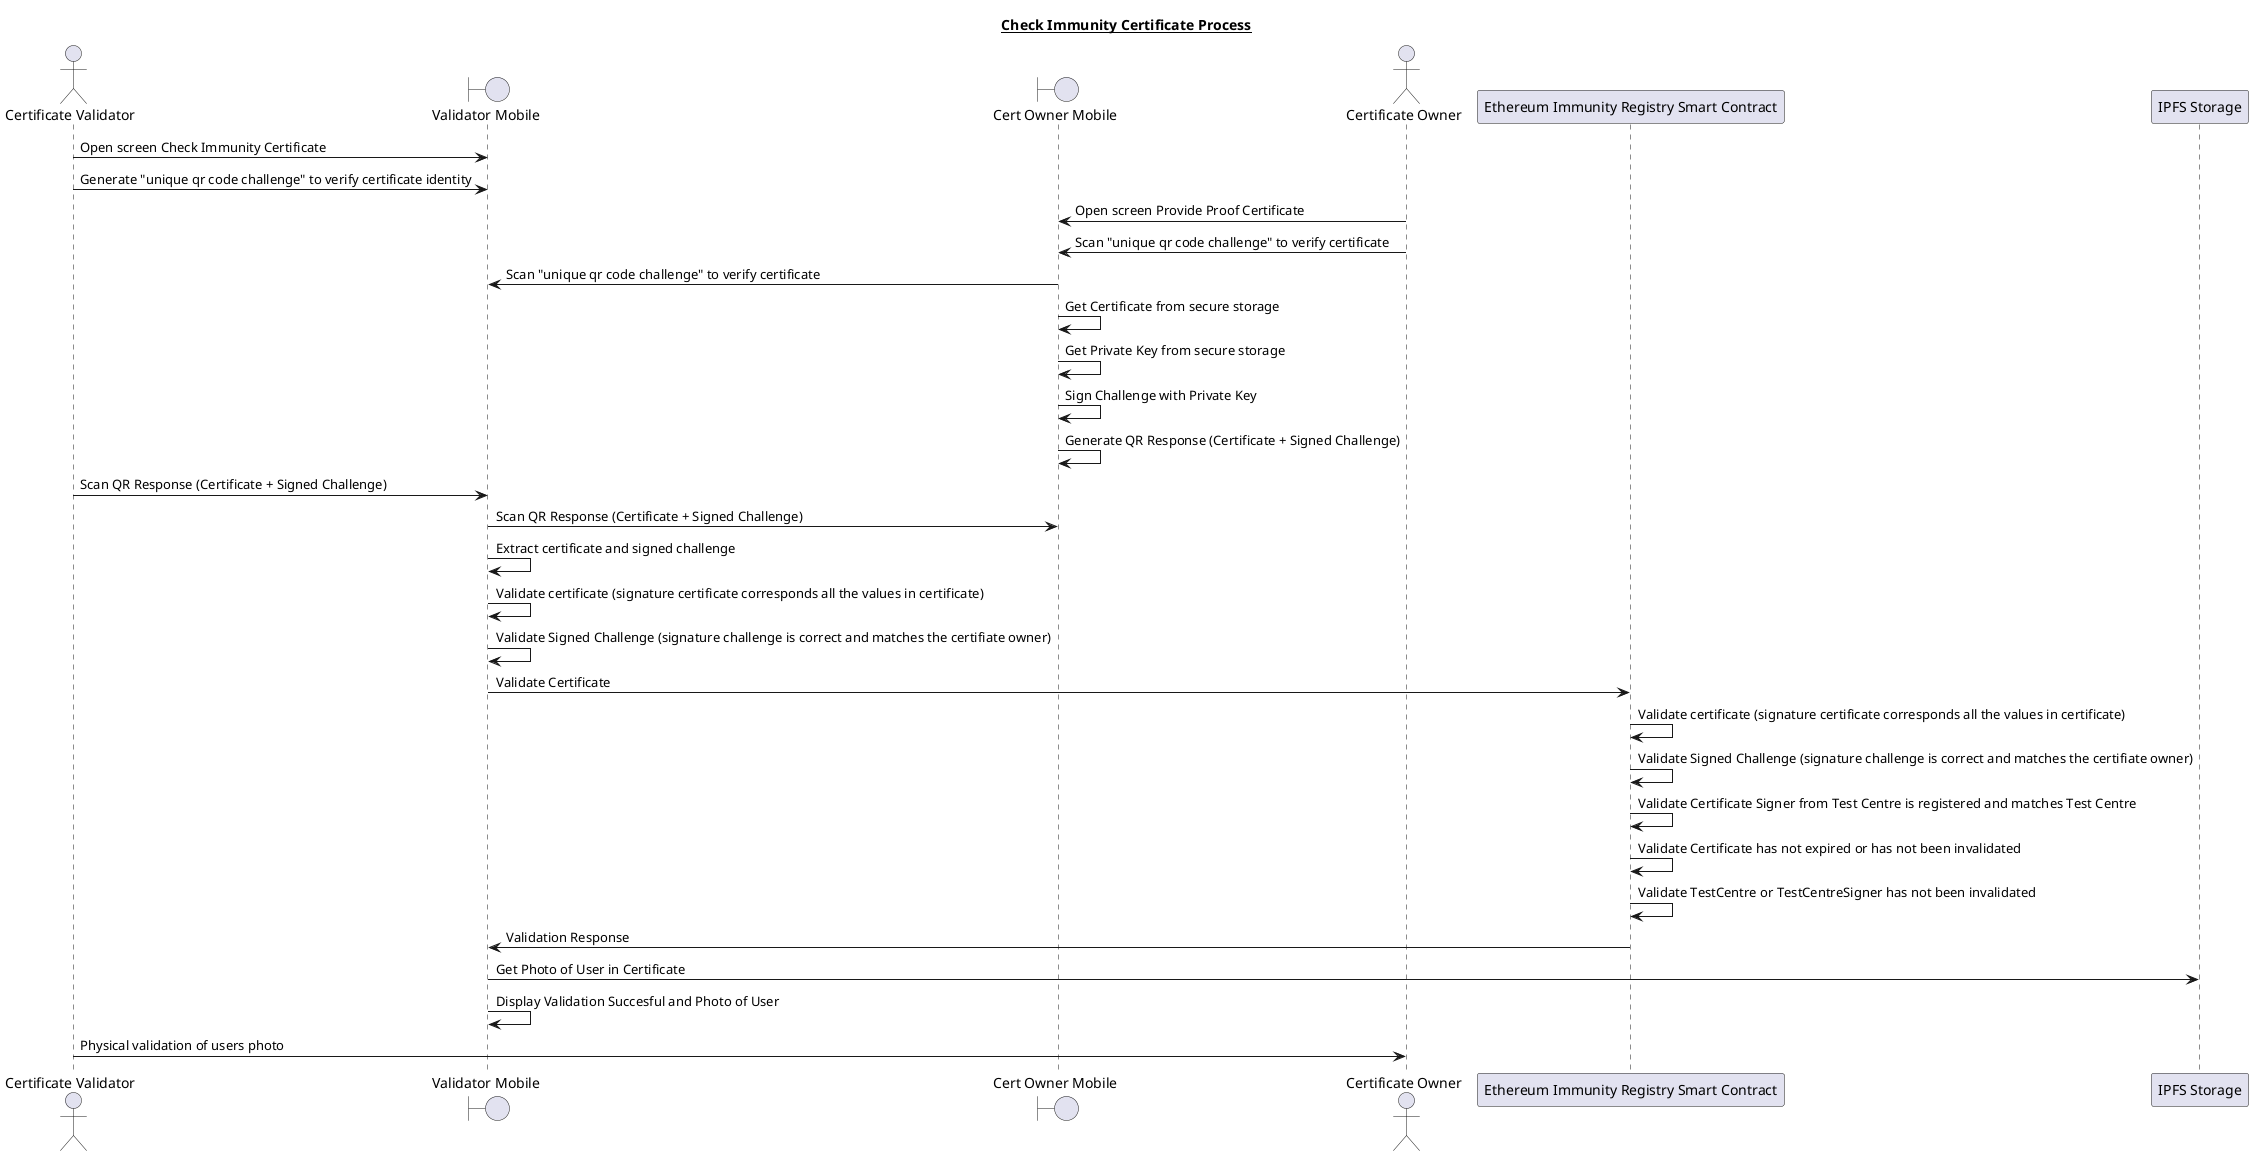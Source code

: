 @startuml
title __Check Immunity Certificate Process__
actor "Certificate Validator" as CertificateValidator
boundary "Validator Mobile" as ValidatorMobile
boundary "Cert Owner Mobile" as CertOwnerMobile
actor "Certificate Owner" as CertificateOwner
participant "Ethereum Immunity Registry Smart Contract" as ImmunityRegistrySmartContract
participant "IPFS Storage" as IPFSStorage

CertificateValidator -> ValidatorMobile: Open screen Check Immunity Certificate
CertificateValidator -> ValidatorMobile: Generate "unique qr code challenge" to verify certificate identity
CertificateOwner -> CertOwnerMobile: Open screen Provide Proof Certificate
CertificateOwner -> CertOwnerMobile: Scan "unique qr code challenge" to verify certificate
CertOwnerMobile -> ValidatorMobile: Scan "unique qr code challenge" to verify certificate
CertOwnerMobile -> CertOwnerMobile: Get Certificate from secure storage
CertOwnerMobile -> CertOwnerMobile: Get Private Key from secure storage
CertOwnerMobile -> CertOwnerMobile: Sign Challenge with Private Key
CertOwnerMobile -> CertOwnerMobile: Generate QR Response (Certificate + Signed Challenge)
CertificateValidator -> ValidatorMobile: Scan QR Response (Certificate + Signed Challenge)
ValidatorMobile-> CertOwnerMobile: Scan QR Response (Certificate + Signed Challenge)
ValidatorMobile-> ValidatorMobile: Extract certificate and signed challenge
ValidatorMobile-> ValidatorMobile: Validate certificate (signature certificate corresponds all the values in certificate)
ValidatorMobile-> ValidatorMobile: Validate Signed Challenge (signature challenge is correct and matches the certifiate owner)
ValidatorMobile-> ImmunityRegistrySmartContract: Validate Certificate
ImmunityRegistrySmartContract -> ImmunityRegistrySmartContract: Validate certificate (signature certificate corresponds all the values in certificate)
ImmunityRegistrySmartContract -> ImmunityRegistrySmartContract: Validate Signed Challenge (signature challenge is correct and matches the certifiate owner)
ImmunityRegistrySmartContract -> ImmunityRegistrySmartContract: Validate Certificate Signer from Test Centre is registered and matches Test Centre
ImmunityRegistrySmartContract -> ImmunityRegistrySmartContract: Validate Certificate has not expired or has not been invalidated
ImmunityRegistrySmartContract -> ImmunityRegistrySmartContract: Validate TestCentre or TestCentreSigner has not been invalidated
ImmunityRegistrySmartContract -> ValidatorMobile: Validation Response
ValidatorMobile -> IPFSStorage: Get Photo of User in Certificate
ValidatorMobile -> ValidatorMobile: Display Validation Succesful and Photo of User
CertificateValidator -> CertificateOwner: Physical validation of users photo
@enduml
